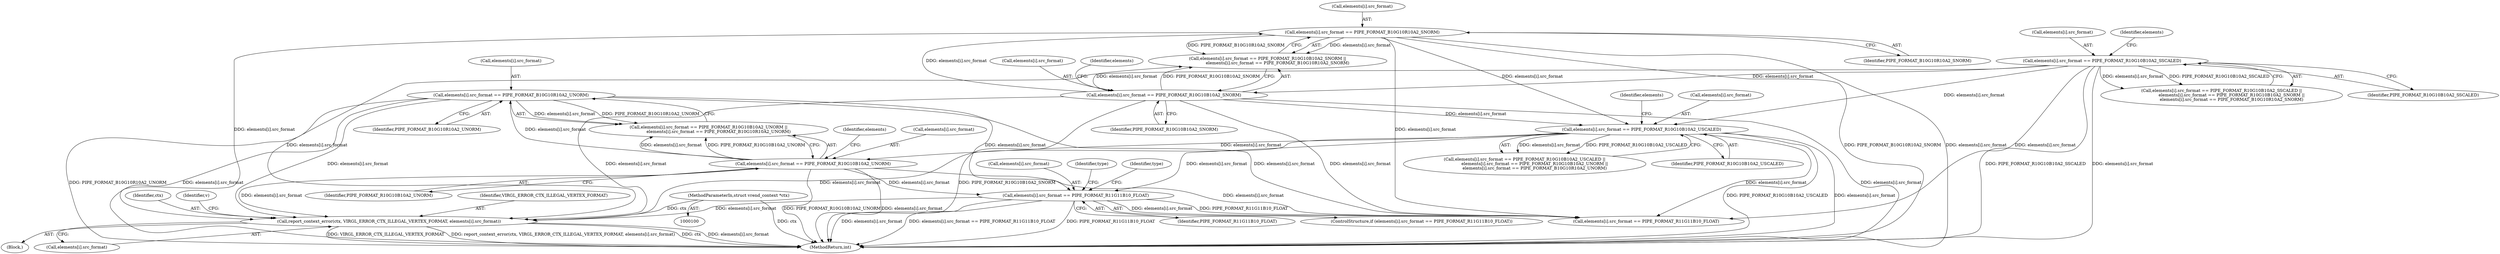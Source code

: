 digraph "0_virglrenderer_114688c526fe45f341d75ccd1d85473c3b08f7a7@pointer" {
"1000432" [label="(Call,report_context_error(ctx, VIRGL_ERROR_CTX_ILLEGAL_VERTEX_FORMAT, elements[i].src_format))"];
"1000101" [label="(MethodParameterIn,struct vrend_context *ctx)"];
"1000417" [label="(Call,elements[i].src_format == PIPE_FORMAT_R11G11B10_FLOAT)"];
"1000405" [label="(Call,elements[i].src_format == PIPE_FORMAT_B10G10R10A2_UNORM)"];
"1000398" [label="(Call,elements[i].src_format == PIPE_FORMAT_R10G10B10A2_UNORM)"];
"1000390" [label="(Call,elements[i].src_format == PIPE_FORMAT_R10G10B10A2_USCALED)"];
"1000377" [label="(Call,elements[i].src_format == PIPE_FORMAT_B10G10R10A2_SNORM)"];
"1000370" [label="(Call,elements[i].src_format == PIPE_FORMAT_R10G10B10A2_SNORM)"];
"1000362" [label="(Call,elements[i].src_format == PIPE_FORMAT_R10G10B10A2_SSCALED)"];
"1000408" [label="(Identifier,elements)"];
"1000363" [label="(Call,elements[i].src_format)"];
"1000391" [label="(Call,elements[i].src_format)"];
"1000371" [label="(Call,elements[i].src_format)"];
"1000370" [label="(Call,elements[i].src_format == PIPE_FORMAT_R10G10B10A2_SNORM)"];
"1000361" [label="(Call,elements[i].src_format == PIPE_FORMAT_R10G10B10A2_SSCALED ||\n               elements[i].src_format == PIPE_FORMAT_R10G10B10A2_SNORM ||\n               elements[i].src_format == PIPE_FORMAT_B10G10R10A2_SNORM)"];
"1000406" [label="(Call,elements[i].src_format)"];
"1000411" [label="(Identifier,PIPE_FORMAT_B10G10R10A2_UNORM)"];
"1000389" [label="(Call,elements[i].src_format == PIPE_FORMAT_R10G10B10A2_USCALED ||\n               elements[i].src_format == PIPE_FORMAT_R10G10B10A2_UNORM ||\n               elements[i].src_format == PIPE_FORMAT_B10G10R10A2_UNORM)"];
"1000377" [label="(Call,elements[i].src_format == PIPE_FORMAT_B10G10R10A2_SNORM)"];
"1000401" [label="(Identifier,elements)"];
"1000383" [label="(Identifier,PIPE_FORMAT_B10G10R10A2_SNORM)"];
"1000423" [label="(Identifier,PIPE_FORMAT_R11G11B10_FLOAT)"];
"1000378" [label="(Call,elements[i].src_format)"];
"1000373" [label="(Identifier,elements)"];
"1000435" [label="(Call,elements[i].src_format)"];
"1000396" [label="(Identifier,PIPE_FORMAT_R10G10B10A2_USCALED)"];
"1000431" [label="(Block,)"];
"1000416" [label="(ControlStructure,if (elements[i].src_format == PIPE_FORMAT_R11G11B10_FLOAT))"];
"1000434" [label="(Identifier,VIRGL_ERROR_CTX_ILLEGAL_VERTEX_FORMAT)"];
"1000495" [label="(Call,elements[i].src_format == PIPE_FORMAT_R11G11B10_FLOAT)"];
"1000418" [label="(Call,elements[i].src_format)"];
"1000376" [label="(Identifier,PIPE_FORMAT_R10G10B10A2_SNORM)"];
"1000405" [label="(Call,elements[i].src_format == PIPE_FORMAT_B10G10R10A2_UNORM)"];
"1000380" [label="(Identifier,elements)"];
"1000397" [label="(Call,elements[i].src_format == PIPE_FORMAT_R10G10B10A2_UNORM ||\n               elements[i].src_format == PIPE_FORMAT_B10G10R10A2_UNORM)"];
"1000101" [label="(MethodParameterIn,struct vrend_context *ctx)"];
"1000417" [label="(Call,elements[i].src_format == PIPE_FORMAT_R11G11B10_FLOAT)"];
"1000398" [label="(Call,elements[i].src_format == PIPE_FORMAT_R10G10B10A2_UNORM)"];
"1000390" [label="(Call,elements[i].src_format == PIPE_FORMAT_R10G10B10A2_USCALED)"];
"1000425" [label="(Identifier,type)"];
"1000399" [label="(Call,elements[i].src_format)"];
"1000523" [label="(MethodReturn,int)"];
"1000369" [label="(Call,elements[i].src_format == PIPE_FORMAT_R10G10B10A2_SNORM ||\n               elements[i].src_format == PIPE_FORMAT_B10G10R10A2_SNORM)"];
"1000433" [label="(Identifier,ctx)"];
"1000368" [label="(Identifier,PIPE_FORMAT_R10G10B10A2_SSCALED)"];
"1000432" [label="(Call,report_context_error(ctx, VIRGL_ERROR_CTX_ILLEGAL_VERTEX_FORMAT, elements[i].src_format))"];
"1000429" [label="(Identifier,type)"];
"1000441" [label="(Identifier,v)"];
"1000362" [label="(Call,elements[i].src_format == PIPE_FORMAT_R10G10B10A2_SSCALED)"];
"1000404" [label="(Identifier,PIPE_FORMAT_R10G10B10A2_UNORM)"];
"1000432" -> "1000431"  [label="AST: "];
"1000432" -> "1000435"  [label="CFG: "];
"1000433" -> "1000432"  [label="AST: "];
"1000434" -> "1000432"  [label="AST: "];
"1000435" -> "1000432"  [label="AST: "];
"1000441" -> "1000432"  [label="CFG: "];
"1000432" -> "1000523"  [label="DDG: VIRGL_ERROR_CTX_ILLEGAL_VERTEX_FORMAT"];
"1000432" -> "1000523"  [label="DDG: report_context_error(ctx, VIRGL_ERROR_CTX_ILLEGAL_VERTEX_FORMAT, elements[i].src_format)"];
"1000432" -> "1000523"  [label="DDG: ctx"];
"1000432" -> "1000523"  [label="DDG: elements[i].src_format"];
"1000101" -> "1000432"  [label="DDG: ctx"];
"1000417" -> "1000432"  [label="DDG: elements[i].src_format"];
"1000377" -> "1000432"  [label="DDG: elements[i].src_format"];
"1000405" -> "1000432"  [label="DDG: elements[i].src_format"];
"1000390" -> "1000432"  [label="DDG: elements[i].src_format"];
"1000362" -> "1000432"  [label="DDG: elements[i].src_format"];
"1000398" -> "1000432"  [label="DDG: elements[i].src_format"];
"1000370" -> "1000432"  [label="DDG: elements[i].src_format"];
"1000101" -> "1000100"  [label="AST: "];
"1000101" -> "1000523"  [label="DDG: ctx"];
"1000417" -> "1000416"  [label="AST: "];
"1000417" -> "1000423"  [label="CFG: "];
"1000418" -> "1000417"  [label="AST: "];
"1000423" -> "1000417"  [label="AST: "];
"1000425" -> "1000417"  [label="CFG: "];
"1000429" -> "1000417"  [label="CFG: "];
"1000417" -> "1000523"  [label="DDG: PIPE_FORMAT_R11G11B10_FLOAT"];
"1000417" -> "1000523"  [label="DDG: elements[i].src_format"];
"1000417" -> "1000523"  [label="DDG: elements[i].src_format == PIPE_FORMAT_R11G11B10_FLOAT"];
"1000405" -> "1000417"  [label="DDG: elements[i].src_format"];
"1000390" -> "1000417"  [label="DDG: elements[i].src_format"];
"1000398" -> "1000417"  [label="DDG: elements[i].src_format"];
"1000417" -> "1000495"  [label="DDG: elements[i].src_format"];
"1000417" -> "1000495"  [label="DDG: PIPE_FORMAT_R11G11B10_FLOAT"];
"1000405" -> "1000397"  [label="AST: "];
"1000405" -> "1000411"  [label="CFG: "];
"1000406" -> "1000405"  [label="AST: "];
"1000411" -> "1000405"  [label="AST: "];
"1000397" -> "1000405"  [label="CFG: "];
"1000405" -> "1000523"  [label="DDG: PIPE_FORMAT_B10G10R10A2_UNORM"];
"1000405" -> "1000523"  [label="DDG: elements[i].src_format"];
"1000405" -> "1000397"  [label="DDG: elements[i].src_format"];
"1000405" -> "1000397"  [label="DDG: PIPE_FORMAT_B10G10R10A2_UNORM"];
"1000398" -> "1000405"  [label="DDG: elements[i].src_format"];
"1000405" -> "1000495"  [label="DDG: elements[i].src_format"];
"1000398" -> "1000397"  [label="AST: "];
"1000398" -> "1000404"  [label="CFG: "];
"1000399" -> "1000398"  [label="AST: "];
"1000404" -> "1000398"  [label="AST: "];
"1000408" -> "1000398"  [label="CFG: "];
"1000397" -> "1000398"  [label="CFG: "];
"1000398" -> "1000523"  [label="DDG: PIPE_FORMAT_R10G10B10A2_UNORM"];
"1000398" -> "1000523"  [label="DDG: elements[i].src_format"];
"1000398" -> "1000397"  [label="DDG: elements[i].src_format"];
"1000398" -> "1000397"  [label="DDG: PIPE_FORMAT_R10G10B10A2_UNORM"];
"1000390" -> "1000398"  [label="DDG: elements[i].src_format"];
"1000398" -> "1000495"  [label="DDG: elements[i].src_format"];
"1000390" -> "1000389"  [label="AST: "];
"1000390" -> "1000396"  [label="CFG: "];
"1000391" -> "1000390"  [label="AST: "];
"1000396" -> "1000390"  [label="AST: "];
"1000401" -> "1000390"  [label="CFG: "];
"1000389" -> "1000390"  [label="CFG: "];
"1000390" -> "1000523"  [label="DDG: PIPE_FORMAT_R10G10B10A2_USCALED"];
"1000390" -> "1000523"  [label="DDG: elements[i].src_format"];
"1000390" -> "1000389"  [label="DDG: elements[i].src_format"];
"1000390" -> "1000389"  [label="DDG: PIPE_FORMAT_R10G10B10A2_USCALED"];
"1000377" -> "1000390"  [label="DDG: elements[i].src_format"];
"1000370" -> "1000390"  [label="DDG: elements[i].src_format"];
"1000362" -> "1000390"  [label="DDG: elements[i].src_format"];
"1000390" -> "1000495"  [label="DDG: elements[i].src_format"];
"1000377" -> "1000369"  [label="AST: "];
"1000377" -> "1000383"  [label="CFG: "];
"1000378" -> "1000377"  [label="AST: "];
"1000383" -> "1000377"  [label="AST: "];
"1000369" -> "1000377"  [label="CFG: "];
"1000377" -> "1000523"  [label="DDG: PIPE_FORMAT_B10G10R10A2_SNORM"];
"1000377" -> "1000523"  [label="DDG: elements[i].src_format"];
"1000377" -> "1000369"  [label="DDG: elements[i].src_format"];
"1000377" -> "1000369"  [label="DDG: PIPE_FORMAT_B10G10R10A2_SNORM"];
"1000370" -> "1000377"  [label="DDG: elements[i].src_format"];
"1000377" -> "1000495"  [label="DDG: elements[i].src_format"];
"1000370" -> "1000369"  [label="AST: "];
"1000370" -> "1000376"  [label="CFG: "];
"1000371" -> "1000370"  [label="AST: "];
"1000376" -> "1000370"  [label="AST: "];
"1000380" -> "1000370"  [label="CFG: "];
"1000369" -> "1000370"  [label="CFG: "];
"1000370" -> "1000523"  [label="DDG: PIPE_FORMAT_R10G10B10A2_SNORM"];
"1000370" -> "1000523"  [label="DDG: elements[i].src_format"];
"1000370" -> "1000369"  [label="DDG: elements[i].src_format"];
"1000370" -> "1000369"  [label="DDG: PIPE_FORMAT_R10G10B10A2_SNORM"];
"1000362" -> "1000370"  [label="DDG: elements[i].src_format"];
"1000370" -> "1000495"  [label="DDG: elements[i].src_format"];
"1000362" -> "1000361"  [label="AST: "];
"1000362" -> "1000368"  [label="CFG: "];
"1000363" -> "1000362"  [label="AST: "];
"1000368" -> "1000362"  [label="AST: "];
"1000373" -> "1000362"  [label="CFG: "];
"1000361" -> "1000362"  [label="CFG: "];
"1000362" -> "1000523"  [label="DDG: PIPE_FORMAT_R10G10B10A2_SSCALED"];
"1000362" -> "1000523"  [label="DDG: elements[i].src_format"];
"1000362" -> "1000361"  [label="DDG: elements[i].src_format"];
"1000362" -> "1000361"  [label="DDG: PIPE_FORMAT_R10G10B10A2_SSCALED"];
"1000362" -> "1000495"  [label="DDG: elements[i].src_format"];
}
